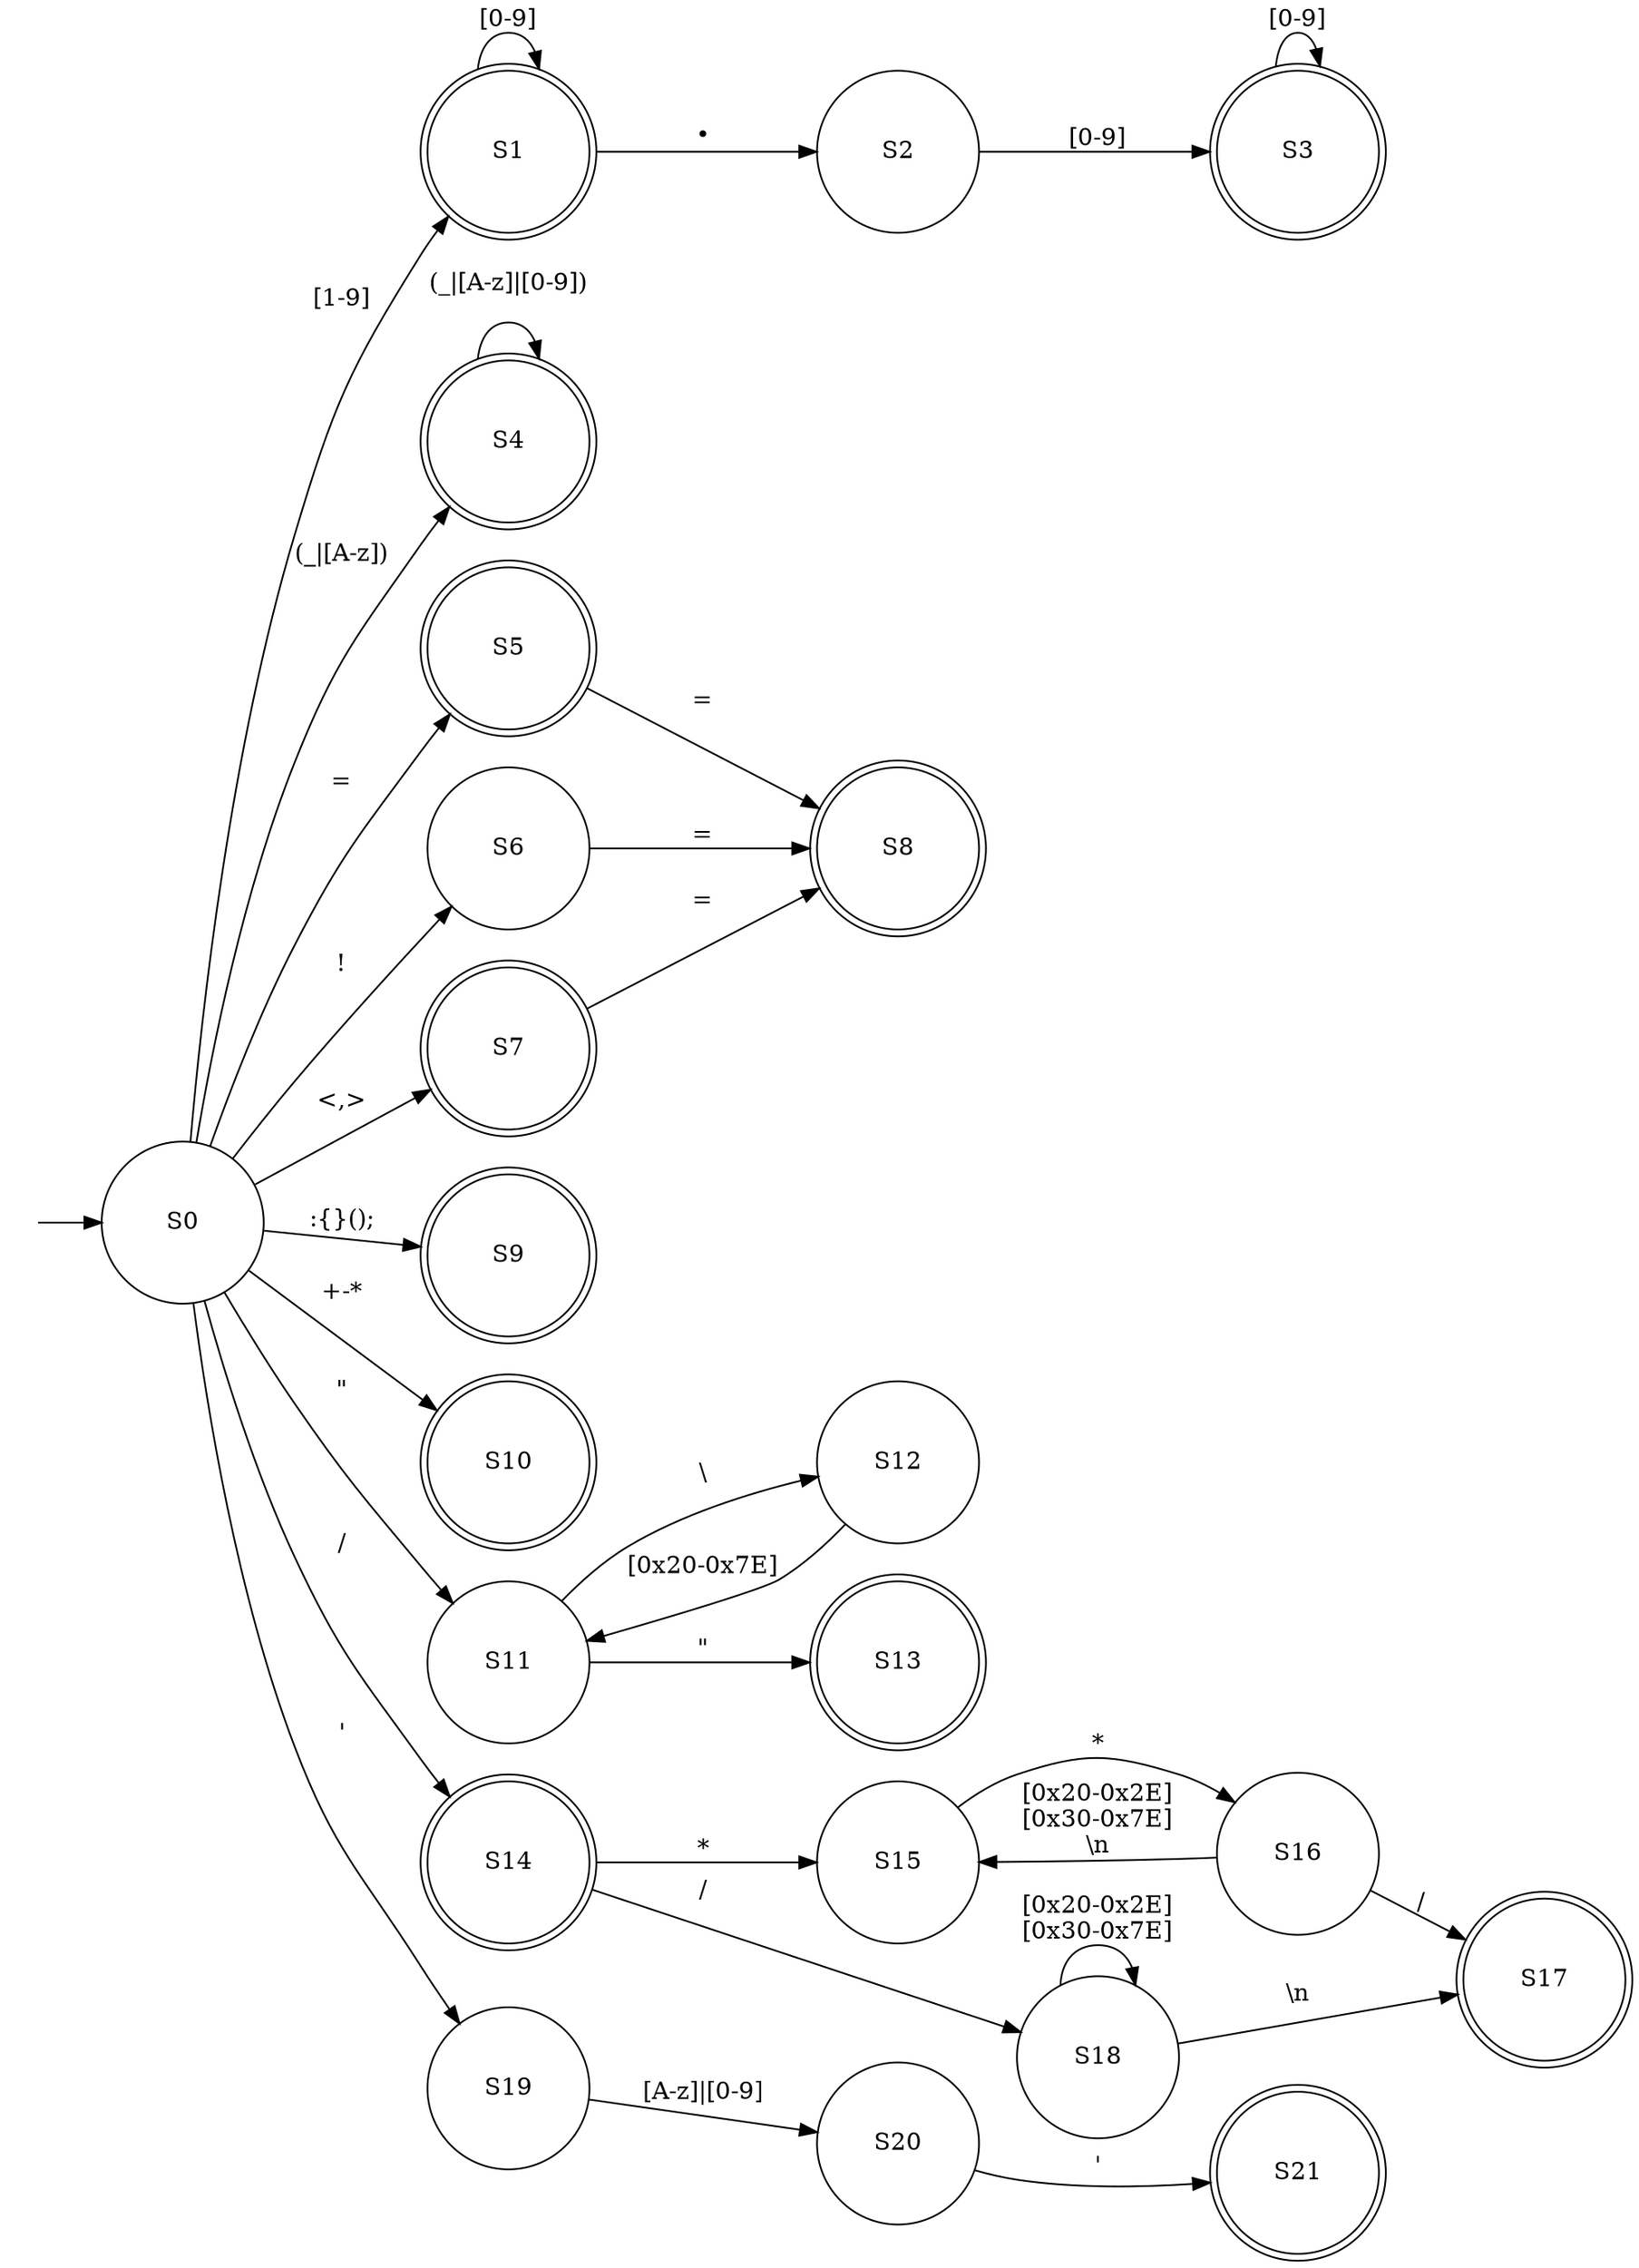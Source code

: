 digraph finite_state_machine {
rankdir=LR;

// Defining States
node [margin=2 fontsize=32 width=1.3 shape=circle]
node [shape = circle, label="S0", fontsize=14, fixedsize=true] S0;
node [shape = doublecircle, label="S1", fontsize=14] S1;
node [shape = circle, label="S2", fontsize=14] S2;
node [shape = doublecircle, label="S3", fontsize=14] S3
node [shape = doublecircle, label="S4", fontsize=14] S4;
node [shape = doublecircle, label="S5", fontsize=14] S5;
node [shape = circle, label="S6", fontsize=14] S6;
node [shape = doublecircle, label="S7", fontsize=14] S7;
node [shape = doublecircle, label="S8", fontsize=14] S8;
node [shape = doublecircle, label="S9", fontsize=14] S9;
node [shape = doublecircle, label="S10", fontsize=14] S10;
node [shape = circle, label="S11", fontsize=14] S11;
node [shape = circle, label="S12", fontsize=14] S12;
node [shape = doublecircle, label="S13", fontsize=14] S13;
node [shape = doublecircle, label="S14", fontsize=14] S14;
node [shape = circle, label="S15", fontsize=14] S15;
node [shape = circle, label="S16", fontsize=14] S16;
node [shape = doublecircle, label="S17", fontsize=14] S17;
node [shape = circle, label="S18", fontsize=14] S18;
node [shape = circle, label="S19", fontsize=14] S19;
node [shape = circle, label="S20", fontsize=14] S20;
node [shape = doublecircle, label="S21", fontsize=14] S21;

node [shape = point width=0.25 style=invis ] qi;
qi -> S0;


// Integers and Floats
S0   -> S1  [ label = "[1-9]" ];
S1   -> S1  [ label = "[0-9]" ];
S1   -> S2  [ label = "." fontsize=30];
S2   -> S3  [ label = "[0-9]" ];
S3   -> S3  [ label = "[0-9]" ];

// Identifiers and Keywords
S0   -> S4  [ label = "(_|[A-z])\n " ];
S4   -> S4  [ label = "(_|[A-z]|[0-9])\n " ];

// Comparison and Assignment
S0   -> S5  [ label = "="   ];
S0   -> S6  [ label = "!"   ];
S0   -> S7  [ label = "<,>" ];
S5   -> S8  [ label = "="   ];
S6   -> S8  [ label = "="   ];
S7   -> S8  [ label = "="   ];

// Single Character Punctuation
S0   -> S9  [ label = ":{}();"];

// Binary Operators
S0 -> S10   [ label = "+-*" ];


// String Literal
S0 -> S11   [ label = "\""];
S11 -> S12  [ label = "\\"];
S12 -> S11  [ label = "[0x20-0x7E]"];
S11 -> S13  [ label = "\""];

// Comments and Division

S0 -> S14   [ label = "/"];
S14 -> S18  [ label = "/"];
S18 -> S18  [ label = "[0x20-0x2E]\n[0x30-0x7E]"]
S18 -> S17  [ label = "\\n"];
S14 -> S15  [ label = "*"];
S15 -> S16  [ label = "*"];
S16 -> S15  [ label = "[0x20-0x2E]\n[0x30-0x7E]\n\\n"];
S16 -> S17  [ label = "/"];

// Character
S0 -> S19   [ label = "'"];
S19 -> S20   [ label = "[A-z]|[0-9]"];
S20 -> S21   [ label = "'"];


}
